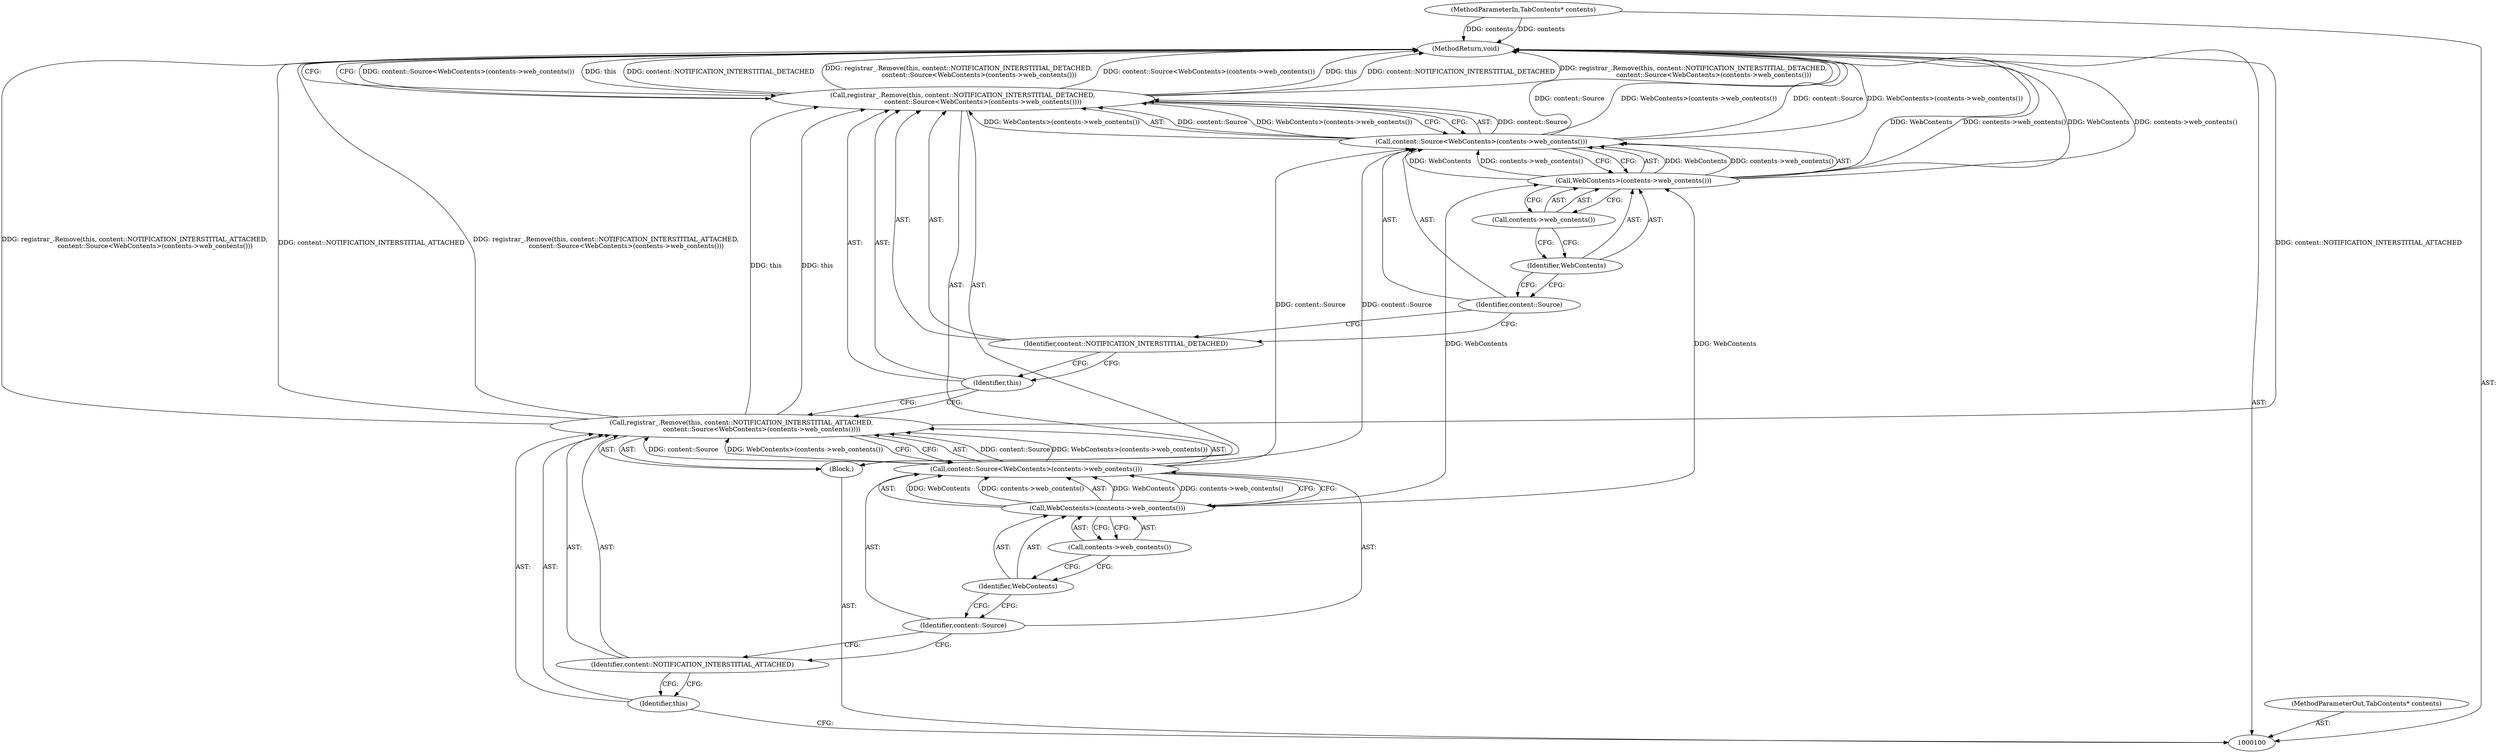 digraph "1_Chrome_e89cfcb9090e8c98129ae9160c513f504db74599_5" {
"1000119" [label="(MethodReturn,void)"];
"1000102" [label="(Block,)"];
"1000101" [label="(MethodParameterIn,TabContents* contents)"];
"1000143" [label="(MethodParameterOut,TabContents* contents)"];
"1000104" [label="(Identifier,this)"];
"1000105" [label="(Identifier,content::NOTIFICATION_INTERSTITIAL_ATTACHED)"];
"1000103" [label="(Call,registrar_.Remove(this, content::NOTIFICATION_INTERSTITIAL_ATTACHED,\n                    content::Source<WebContents>(contents->web_contents())))"];
"1000106" [label="(Call,content::Source<WebContents>(contents->web_contents()))"];
"1000107" [label="(Identifier,content::Source)"];
"1000108" [label="(Call,WebContents>(contents->web_contents()))"];
"1000109" [label="(Identifier,WebContents)"];
"1000110" [label="(Call,contents->web_contents())"];
"1000112" [label="(Identifier,this)"];
"1000113" [label="(Identifier,content::NOTIFICATION_INTERSTITIAL_DETACHED)"];
"1000111" [label="(Call,registrar_.Remove(this, content::NOTIFICATION_INTERSTITIAL_DETACHED,\n                    content::Source<WebContents>(contents->web_contents())))"];
"1000114" [label="(Call,content::Source<WebContents>(contents->web_contents()))"];
"1000115" [label="(Identifier,content::Source)"];
"1000116" [label="(Call,WebContents>(contents->web_contents()))"];
"1000117" [label="(Identifier,WebContents)"];
"1000118" [label="(Call,contents->web_contents())"];
"1000119" -> "1000100"  [label="AST: "];
"1000119" -> "1000111"  [label="CFG: "];
"1000116" -> "1000119"  [label="DDG: WebContents"];
"1000116" -> "1000119"  [label="DDG: contents->web_contents()"];
"1000103" -> "1000119"  [label="DDG: content::NOTIFICATION_INTERSTITIAL_ATTACHED"];
"1000103" -> "1000119"  [label="DDG: registrar_.Remove(this, content::NOTIFICATION_INTERSTITIAL_ATTACHED,\n                    content::Source<WebContents>(contents->web_contents()))"];
"1000111" -> "1000119"  [label="DDG: content::Source<WebContents>(contents->web_contents())"];
"1000111" -> "1000119"  [label="DDG: this"];
"1000111" -> "1000119"  [label="DDG: content::NOTIFICATION_INTERSTITIAL_DETACHED"];
"1000111" -> "1000119"  [label="DDG: registrar_.Remove(this, content::NOTIFICATION_INTERSTITIAL_DETACHED,\n                    content::Source<WebContents>(contents->web_contents()))"];
"1000114" -> "1000119"  [label="DDG: content::Source"];
"1000114" -> "1000119"  [label="DDG: WebContents>(contents->web_contents())"];
"1000101" -> "1000119"  [label="DDG: contents"];
"1000102" -> "1000100"  [label="AST: "];
"1000103" -> "1000102"  [label="AST: "];
"1000111" -> "1000102"  [label="AST: "];
"1000101" -> "1000100"  [label="AST: "];
"1000101" -> "1000119"  [label="DDG: contents"];
"1000143" -> "1000100"  [label="AST: "];
"1000104" -> "1000103"  [label="AST: "];
"1000104" -> "1000100"  [label="CFG: "];
"1000105" -> "1000104"  [label="CFG: "];
"1000105" -> "1000103"  [label="AST: "];
"1000105" -> "1000104"  [label="CFG: "];
"1000107" -> "1000105"  [label="CFG: "];
"1000103" -> "1000102"  [label="AST: "];
"1000103" -> "1000106"  [label="CFG: "];
"1000104" -> "1000103"  [label="AST: "];
"1000105" -> "1000103"  [label="AST: "];
"1000106" -> "1000103"  [label="AST: "];
"1000112" -> "1000103"  [label="CFG: "];
"1000103" -> "1000119"  [label="DDG: content::NOTIFICATION_INTERSTITIAL_ATTACHED"];
"1000103" -> "1000119"  [label="DDG: registrar_.Remove(this, content::NOTIFICATION_INTERSTITIAL_ATTACHED,\n                    content::Source<WebContents>(contents->web_contents()))"];
"1000106" -> "1000103"  [label="DDG: content::Source"];
"1000106" -> "1000103"  [label="DDG: WebContents>(contents->web_contents())"];
"1000103" -> "1000111"  [label="DDG: this"];
"1000106" -> "1000103"  [label="AST: "];
"1000106" -> "1000108"  [label="CFG: "];
"1000107" -> "1000106"  [label="AST: "];
"1000108" -> "1000106"  [label="AST: "];
"1000103" -> "1000106"  [label="CFG: "];
"1000106" -> "1000103"  [label="DDG: content::Source"];
"1000106" -> "1000103"  [label="DDG: WebContents>(contents->web_contents())"];
"1000108" -> "1000106"  [label="DDG: WebContents"];
"1000108" -> "1000106"  [label="DDG: contents->web_contents()"];
"1000106" -> "1000114"  [label="DDG: content::Source"];
"1000107" -> "1000106"  [label="AST: "];
"1000107" -> "1000105"  [label="CFG: "];
"1000109" -> "1000107"  [label="CFG: "];
"1000108" -> "1000106"  [label="AST: "];
"1000108" -> "1000110"  [label="CFG: "];
"1000109" -> "1000108"  [label="AST: "];
"1000110" -> "1000108"  [label="AST: "];
"1000106" -> "1000108"  [label="CFG: "];
"1000108" -> "1000106"  [label="DDG: WebContents"];
"1000108" -> "1000106"  [label="DDG: contents->web_contents()"];
"1000108" -> "1000116"  [label="DDG: WebContents"];
"1000109" -> "1000108"  [label="AST: "];
"1000109" -> "1000107"  [label="CFG: "];
"1000110" -> "1000109"  [label="CFG: "];
"1000110" -> "1000108"  [label="AST: "];
"1000110" -> "1000109"  [label="CFG: "];
"1000108" -> "1000110"  [label="CFG: "];
"1000112" -> "1000111"  [label="AST: "];
"1000112" -> "1000103"  [label="CFG: "];
"1000113" -> "1000112"  [label="CFG: "];
"1000113" -> "1000111"  [label="AST: "];
"1000113" -> "1000112"  [label="CFG: "];
"1000115" -> "1000113"  [label="CFG: "];
"1000111" -> "1000102"  [label="AST: "];
"1000111" -> "1000114"  [label="CFG: "];
"1000112" -> "1000111"  [label="AST: "];
"1000113" -> "1000111"  [label="AST: "];
"1000114" -> "1000111"  [label="AST: "];
"1000119" -> "1000111"  [label="CFG: "];
"1000111" -> "1000119"  [label="DDG: content::Source<WebContents>(contents->web_contents())"];
"1000111" -> "1000119"  [label="DDG: this"];
"1000111" -> "1000119"  [label="DDG: content::NOTIFICATION_INTERSTITIAL_DETACHED"];
"1000111" -> "1000119"  [label="DDG: registrar_.Remove(this, content::NOTIFICATION_INTERSTITIAL_DETACHED,\n                    content::Source<WebContents>(contents->web_contents()))"];
"1000103" -> "1000111"  [label="DDG: this"];
"1000114" -> "1000111"  [label="DDG: content::Source"];
"1000114" -> "1000111"  [label="DDG: WebContents>(contents->web_contents())"];
"1000114" -> "1000111"  [label="AST: "];
"1000114" -> "1000116"  [label="CFG: "];
"1000115" -> "1000114"  [label="AST: "];
"1000116" -> "1000114"  [label="AST: "];
"1000111" -> "1000114"  [label="CFG: "];
"1000114" -> "1000119"  [label="DDG: content::Source"];
"1000114" -> "1000119"  [label="DDG: WebContents>(contents->web_contents())"];
"1000114" -> "1000111"  [label="DDG: content::Source"];
"1000114" -> "1000111"  [label="DDG: WebContents>(contents->web_contents())"];
"1000106" -> "1000114"  [label="DDG: content::Source"];
"1000116" -> "1000114"  [label="DDG: WebContents"];
"1000116" -> "1000114"  [label="DDG: contents->web_contents()"];
"1000115" -> "1000114"  [label="AST: "];
"1000115" -> "1000113"  [label="CFG: "];
"1000117" -> "1000115"  [label="CFG: "];
"1000116" -> "1000114"  [label="AST: "];
"1000116" -> "1000118"  [label="CFG: "];
"1000117" -> "1000116"  [label="AST: "];
"1000118" -> "1000116"  [label="AST: "];
"1000114" -> "1000116"  [label="CFG: "];
"1000116" -> "1000119"  [label="DDG: WebContents"];
"1000116" -> "1000119"  [label="DDG: contents->web_contents()"];
"1000116" -> "1000114"  [label="DDG: WebContents"];
"1000116" -> "1000114"  [label="DDG: contents->web_contents()"];
"1000108" -> "1000116"  [label="DDG: WebContents"];
"1000117" -> "1000116"  [label="AST: "];
"1000117" -> "1000115"  [label="CFG: "];
"1000118" -> "1000117"  [label="CFG: "];
"1000118" -> "1000116"  [label="AST: "];
"1000118" -> "1000117"  [label="CFG: "];
"1000116" -> "1000118"  [label="CFG: "];
}
